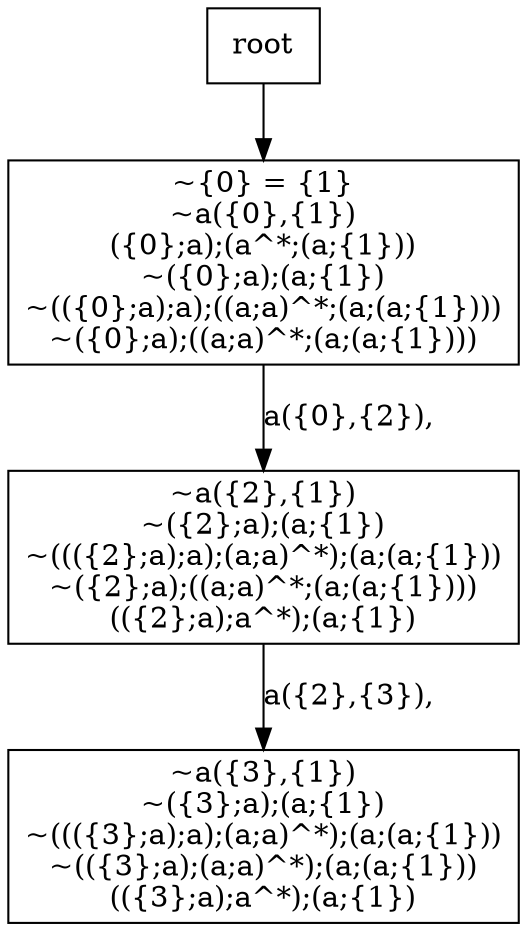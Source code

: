 digraph {
node[shape="box"]
N0x13d6420c0[label="~{0} = {1}
~a({0},{1})
({0};a);(a^*;(a;{1}))
~({0};a);(a;{1})
~(({0};a);a);((a;a)^*;(a;(a;{1})))
~({0};a);((a;a)^*;(a;(a;{1})))
"];
N0x13d6420c0 -> N0x13d649910[label="a({0},{2}), 
"];
N0x13d649910[label="~a({2},{1})
~({2};a);(a;{1})
~((({2};a);a);(a;a)^*);(a;(a;{1}))
~({2};a);((a;a)^*;(a;(a;{1})))
(({2};a);a^*);(a;{1})
"];
N0x13d649910 -> N0x13d7156d0[label="a({2},{3}), 
"];
N0x13d7156d0[label="~a({3},{1})
~({3};a);(a;{1})
~((({3};a);a);(a;a)^*);(a;(a;{1}))
~(({3};a);(a;a)^*);(a;(a;{1}))
(({3};a);a^*);(a;{1})
"];
root -> N0x13d6420c0;
}
